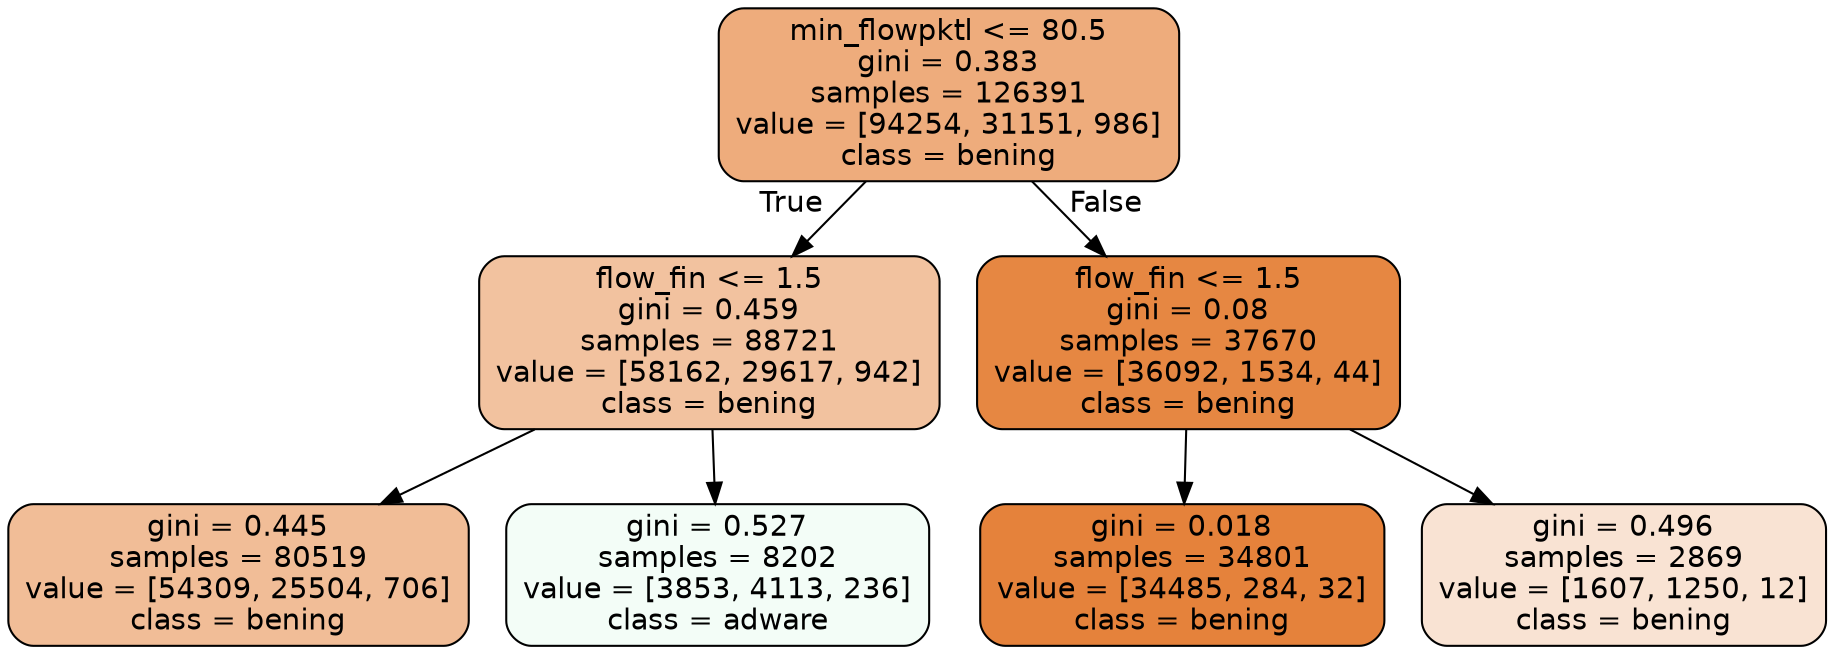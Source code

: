 digraph Tree {
node [shape=box, style="filled, rounded", color="black", fontname="helvetica"] ;
edge [fontname="helvetica"] ;
0 [label="min_flowpktl <= 80.5\ngini = 0.383\nsamples = 126391\nvalue = [94254, 31151, 986]\nclass = bening", fillcolor="#eeac7c"] ;
1 [label="flow_fin <= 1.5\ngini = 0.459\nsamples = 88721\nvalue = [58162, 29617, 942]\nclass = bening", fillcolor="#f2c29f"] ;
0 -> 1 [labeldistance=2.5, labelangle=45, headlabel="True"] ;
2 [label="gini = 0.445\nsamples = 80519\nvalue = [54309, 25504, 706]\nclass = bening", fillcolor="#f1bd97"] ;
1 -> 2 ;
3 [label="gini = 0.527\nsamples = 8202\nvalue = [3853, 4113, 236]\nclass = adware", fillcolor="#f3fdf7"] ;
1 -> 3 ;
4 [label="flow_fin <= 1.5\ngini = 0.08\nsamples = 37670\nvalue = [36092, 1534, 44]\nclass = bening", fillcolor="#e68742"] ;
0 -> 4 [labeldistance=2.5, labelangle=-45, headlabel="False"] ;
5 [label="gini = 0.018\nsamples = 34801\nvalue = [34485, 284, 32]\nclass = bening", fillcolor="#e5823b"] ;
4 -> 5 ;
6 [label="gini = 0.496\nsamples = 2869\nvalue = [1607, 1250, 12]\nclass = bening", fillcolor="#f9e3d3"] ;
4 -> 6 ;
}